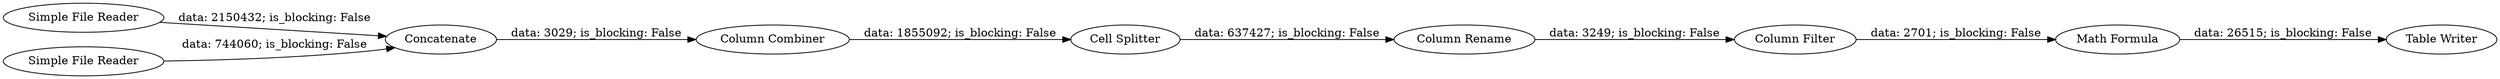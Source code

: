 digraph {
	"21510708839559653_311" [label="Column Rename"]
	"21510708839559653_264" [label="Simple File Reader"]
	"21510708839559653_313" [label="Math Formula"]
	"21510708839559653_305" [label=Concatenate]
	"21510708839559653_306" [label="Cell Splitter"]
	"21510708839559653_310" [label="Column Filter"]
	"21510708839559653_312" [label="Table Writer"]
	"21510708839559653_309" [label="Column Combiner"]
	"21510708839559653_265" [label="Simple File Reader"]
	"21510708839559653_311" -> "21510708839559653_310" [label="data: 3249; is_blocking: False"]
	"21510708839559653_309" -> "21510708839559653_306" [label="data: 1855092; is_blocking: False"]
	"21510708839559653_310" -> "21510708839559653_313" [label="data: 2701; is_blocking: False"]
	"21510708839559653_305" -> "21510708839559653_309" [label="data: 3029; is_blocking: False"]
	"21510708839559653_306" -> "21510708839559653_311" [label="data: 637427; is_blocking: False"]
	"21510708839559653_313" -> "21510708839559653_312" [label="data: 26515; is_blocking: False"]
	"21510708839559653_264" -> "21510708839559653_305" [label="data: 2150432; is_blocking: False"]
	"21510708839559653_265" -> "21510708839559653_305" [label="data: 744060; is_blocking: False"]
	rankdir=LR
}
